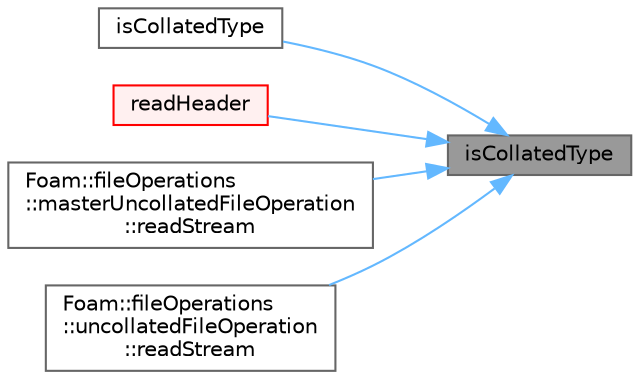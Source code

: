 digraph "isCollatedType"
{
 // LATEX_PDF_SIZE
  bgcolor="transparent";
  edge [fontname=Helvetica,fontsize=10,labelfontname=Helvetica,labelfontsize=10];
  node [fontname=Helvetica,fontsize=10,shape=box,height=0.2,width=0.4];
  rankdir="RL";
  Node1 [id="Node000001",label="isCollatedType",height=0.2,width=0.4,color="gray40", fillcolor="grey60", style="filled", fontcolor="black",tooltip=" "];
  Node1 -> Node2 [id="edge1_Node000001_Node000002",dir="back",color="steelblue1",style="solid",tooltip=" "];
  Node2 [id="Node000002",label="isCollatedType",height=0.2,width=0.4,color="grey40", fillcolor="white", style="filled",URL="$classFoam_1_1decomposedBlockData.html#a6cca914426176d8e7a24d4fe81854bd0",tooltip=" "];
  Node1 -> Node3 [id="edge2_Node000001_Node000003",dir="back",color="steelblue1",style="solid",tooltip=" "];
  Node3 [id="Node000003",label="readHeader",height=0.2,width=0.4,color="red", fillcolor="#FFF0F0", style="filled",URL="$classFoam_1_1decomposedBlockData.html#ae67bb996aa6f965b58fce34b1cd3d260",tooltip=" "];
  Node1 -> Node6 [id="edge3_Node000001_Node000006",dir="back",color="steelblue1",style="solid",tooltip=" "];
  Node6 [id="Node000006",label="Foam::fileOperations\l::masterUncollatedFileOperation\l::readStream",height=0.2,width=0.4,color="grey40", fillcolor="white", style="filled",URL="$classFoam_1_1fileOperations_1_1masterUncollatedFileOperation.html#a46139c9fa03c64601bda26e76b7ea9a3",tooltip=" "];
  Node1 -> Node7 [id="edge4_Node000001_Node000007",dir="back",color="steelblue1",style="solid",tooltip=" "];
  Node7 [id="Node000007",label="Foam::fileOperations\l::uncollatedFileOperation\l::readStream",height=0.2,width=0.4,color="grey40", fillcolor="white", style="filled",URL="$classFoam_1_1fileOperations_1_1uncollatedFileOperation.html#a46139c9fa03c64601bda26e76b7ea9a3",tooltip=" "];
}
